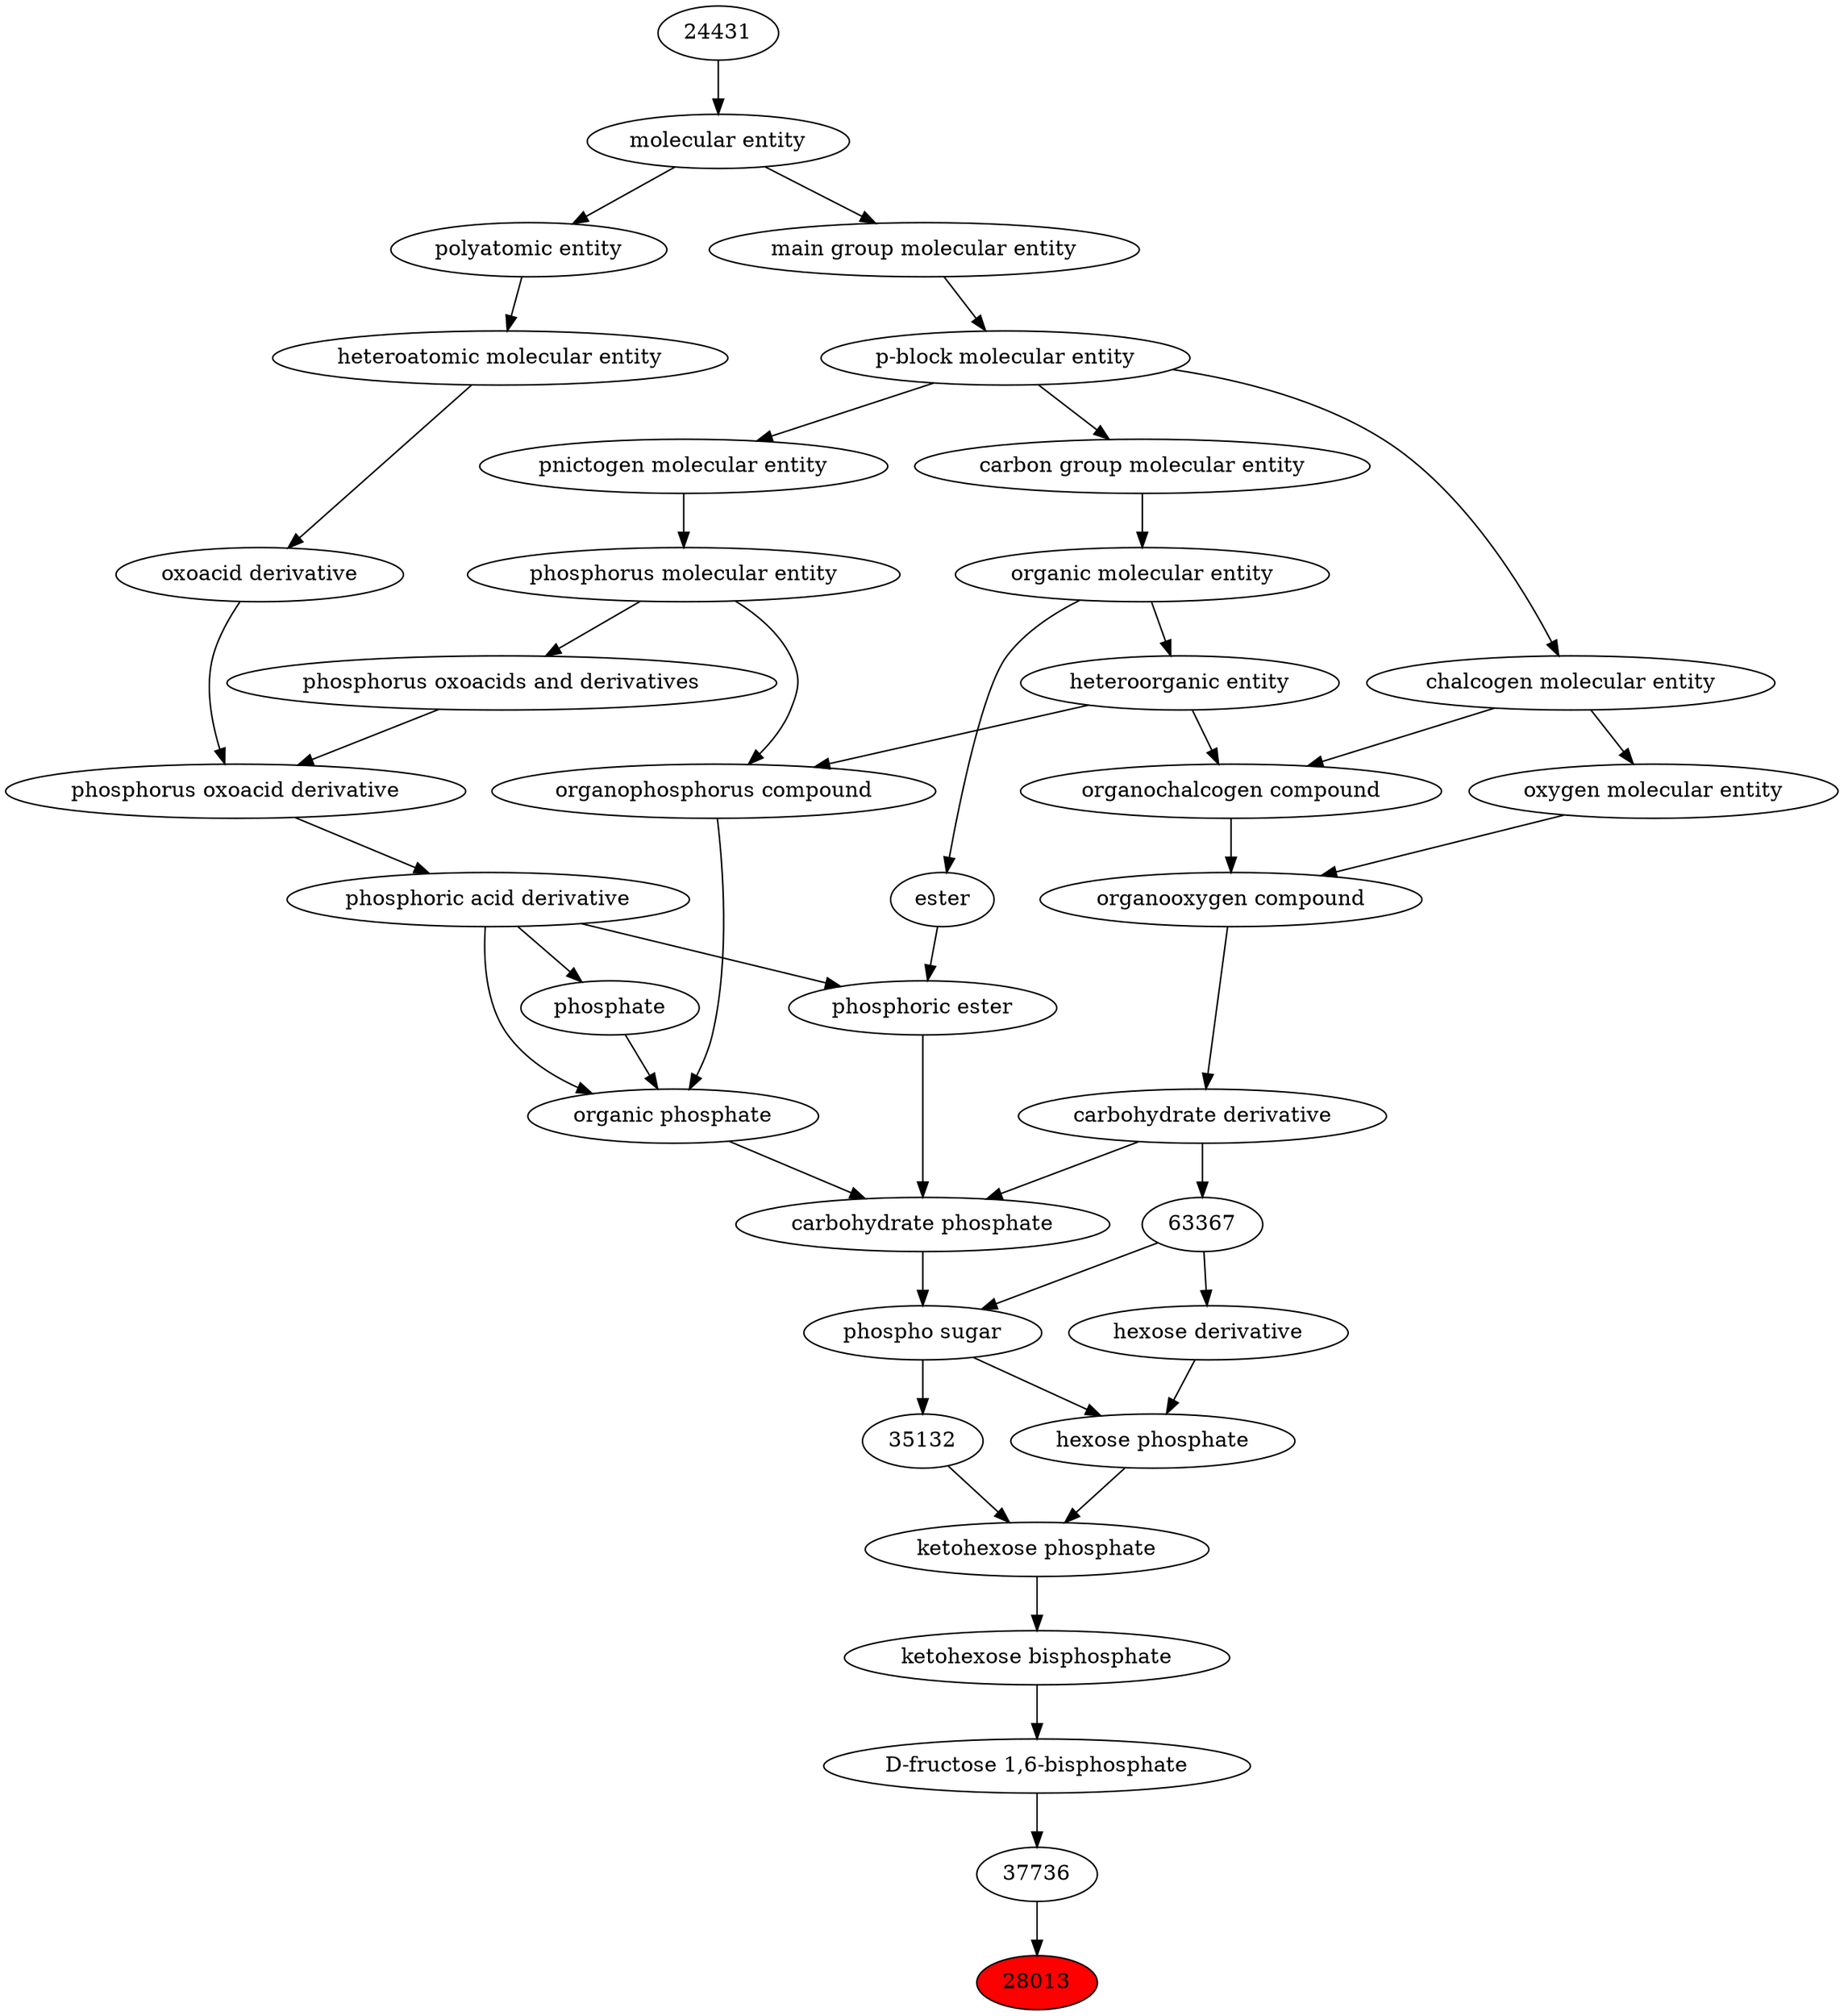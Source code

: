 digraph tree{ 
28013 [label="28013" fillcolor=red style=filled]
37736 -> 28013
37736 [label="37736"]
16905 -> 37736
16905 [label="D-fructose 1,6-bisphosphate"]
24970 -> 16905
24970 [label="ketohexose bisphosphate"]
24972 -> 24970
24972 [label="ketohexose phosphate"]
35132 -> 24972
47878 -> 24972
35132 [label="35132"]
33447 -> 35132
47878 [label="hexose phosphate"]
33447 -> 47878
63385 -> 47878
33447 [label="phospho sugar"]
63367 -> 33447
26816 -> 33447
63385 [label="hexose derivative"]
63367 -> 63385
63367 [label="63367"]
63299 -> 63367
26816 [label="carbohydrate phosphate"]
37734 -> 26816
63299 -> 26816
25703 -> 26816
63299 [label="carbohydrate derivative"]
36963 -> 63299
37734 [label="phosphoric ester"]
26079 -> 37734
35701 -> 37734
25703 [label="organic phosphate"]
26079 -> 25703
25710 -> 25703
26020 -> 25703
36963 [label="organooxygen compound"]
36962 -> 36963
25806 -> 36963
26079 [label="phosphoric acid derivative"]
36359 -> 26079
35701 [label="ester"]
50860 -> 35701
25710 [label="organophosphorus compound"]
33285 -> 25710
26082 -> 25710
26020 [label="phosphate"]
26079 -> 26020
36962 [label="organochalcogen compound"]
33285 -> 36962
33304 -> 36962
25806 [label="oxygen molecular entity"]
33304 -> 25806
36359 [label="phosphorus oxoacid derivative"]
33241 -> 36359
36360 -> 36359
50860 [label="organic molecular entity"]
33582 -> 50860
33285 [label="heteroorganic entity"]
50860 -> 33285
26082 [label="phosphorus molecular entity"]
33302 -> 26082
33304 [label="chalcogen molecular entity"]
33675 -> 33304
33241 [label="oxoacid derivative"]
37577 -> 33241
36360 [label="phosphorus oxoacids and derivatives"]
26082 -> 36360
33582 [label="carbon group molecular entity"]
33675 -> 33582
33302 [label="pnictogen molecular entity"]
33675 -> 33302
33675 [label="p-block molecular entity"]
33579 -> 33675
37577 [label="heteroatomic molecular entity"]
36357 -> 37577
33579 [label="main group molecular entity"]
23367 -> 33579
36357 [label="polyatomic entity"]
23367 -> 36357
23367 [label="molecular entity"]
24431 -> 23367
24431 [label="24431"]
}